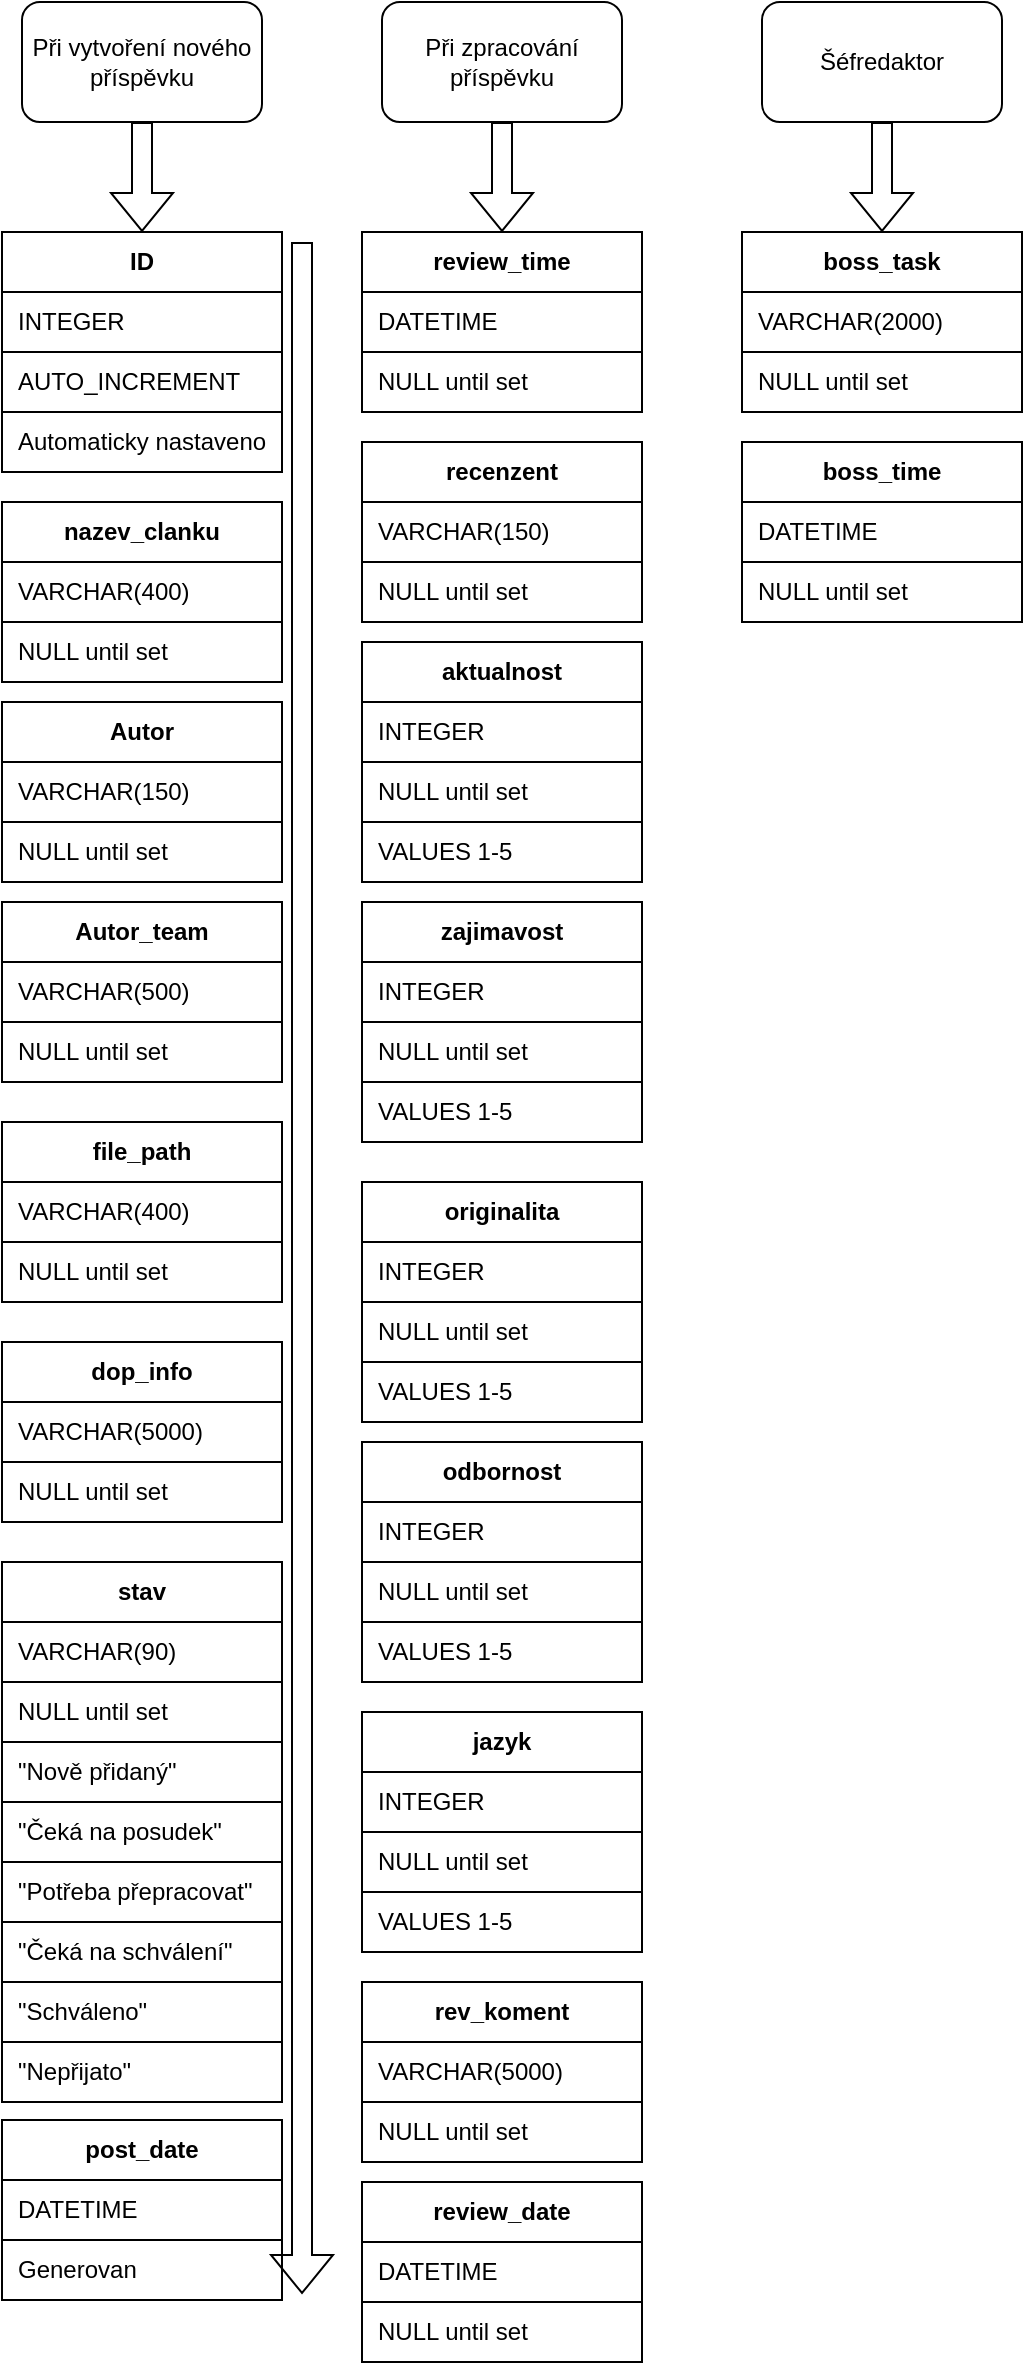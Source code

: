 <mxfile version="20.4.2" type="device"><diagram id="iZDT6Wj2SVpyjZc5J_UB" name="Page-1"><mxGraphModel dx="868" dy="482" grid="1" gridSize="10" guides="1" tooltips="1" connect="1" arrows="1" fold="1" page="1" pageScale="1" pageWidth="827" pageHeight="1169" math="0" shadow="0"><root><mxCell id="0"/><mxCell id="1" parent="0"/><mxCell id="2XFAgsGajSoedN1BmMVV-1" value="ID" style="shape=table;html=1;whiteSpace=wrap;startSize=30;container=1;collapsible=0;childLayout=tableLayout;fixedRows=1;rowLines=0;fontStyle=1;align=center;" parent="1" vertex="1"><mxGeometry x="10" y="225" width="140" height="120" as="geometry"/></mxCell><mxCell id="2XFAgsGajSoedN1BmMVV-2" value="" style="shape=partialRectangle;html=1;whiteSpace=wrap;collapsible=0;dropTarget=0;pointerEvents=0;fillColor=none;top=0;left=0;bottom=1;right=0;points=[[0,0.5],[1,0.5]];portConstraint=eastwest;" parent="2XFAgsGajSoedN1BmMVV-1" vertex="1"><mxGeometry y="30" width="140" height="30" as="geometry"/></mxCell><mxCell id="2XFAgsGajSoedN1BmMVV-4" value="INTEGER" style="shape=partialRectangle;html=1;whiteSpace=wrap;connectable=0;fillColor=none;top=0;left=0;bottom=0;right=0;align=left;spacingLeft=6;overflow=hidden;" parent="2XFAgsGajSoedN1BmMVV-2" vertex="1"><mxGeometry width="140" height="30" as="geometry"/></mxCell><mxCell id="2XFAgsGajSoedN1BmMVV-19" style="shape=partialRectangle;html=1;whiteSpace=wrap;collapsible=0;dropTarget=0;pointerEvents=0;fillColor=none;top=0;left=0;bottom=1;right=0;points=[[0,0.5],[1,0.5]];portConstraint=eastwest;" parent="2XFAgsGajSoedN1BmMVV-1" vertex="1"><mxGeometry y="60" width="140" height="30" as="geometry"/></mxCell><mxCell id="2XFAgsGajSoedN1BmMVV-21" value="AUTO_INCREMENT" style="shape=partialRectangle;html=1;whiteSpace=wrap;connectable=0;fillColor=none;top=0;left=0;bottom=0;right=0;align=left;spacingLeft=6;overflow=hidden;" parent="2XFAgsGajSoedN1BmMVV-19" vertex="1"><mxGeometry width="140" height="30" as="geometry"/></mxCell><mxCell id="2XFAgsGajSoedN1BmMVV-22" style="shape=partialRectangle;html=1;whiteSpace=wrap;collapsible=0;dropTarget=0;pointerEvents=0;fillColor=none;top=0;left=0;bottom=1;right=0;points=[[0,0.5],[1,0.5]];portConstraint=eastwest;" parent="2XFAgsGajSoedN1BmMVV-1" vertex="1"><mxGeometry y="90" width="140" height="30" as="geometry"/></mxCell><mxCell id="2XFAgsGajSoedN1BmMVV-23" value="Automaticky nastaveno" style="shape=partialRectangle;html=1;whiteSpace=wrap;connectable=0;fillColor=none;top=0;left=0;bottom=0;right=0;align=left;spacingLeft=6;overflow=hidden;" parent="2XFAgsGajSoedN1BmMVV-22" vertex="1"><mxGeometry width="140" height="30" as="geometry"/></mxCell><mxCell id="2XFAgsGajSoedN1BmMVV-11" value="nazev_clanku" style="shape=table;html=1;whiteSpace=wrap;startSize=30;container=1;collapsible=0;childLayout=tableLayout;fixedRows=1;rowLines=0;fontStyle=1;align=center;" parent="1" vertex="1"><mxGeometry x="10" y="360" width="140" height="90" as="geometry"/></mxCell><mxCell id="2XFAgsGajSoedN1BmMVV-12" value="" style="shape=partialRectangle;html=1;whiteSpace=wrap;collapsible=0;dropTarget=0;pointerEvents=0;fillColor=none;top=0;left=0;bottom=1;right=0;points=[[0,0.5],[1,0.5]];portConstraint=eastwest;" parent="2XFAgsGajSoedN1BmMVV-11" vertex="1"><mxGeometry y="30" width="140" height="30" as="geometry"/></mxCell><mxCell id="2XFAgsGajSoedN1BmMVV-14" value="VARCHAR(400)" style="shape=partialRectangle;html=1;whiteSpace=wrap;connectable=0;fillColor=none;top=0;left=0;bottom=0;right=0;align=left;spacingLeft=6;overflow=hidden;" parent="2XFAgsGajSoedN1BmMVV-12" vertex="1"><mxGeometry width="140" height="30" as="geometry"/></mxCell><mxCell id="2XFAgsGajSoedN1BmMVV-24" style="shape=partialRectangle;html=1;whiteSpace=wrap;collapsible=0;dropTarget=0;pointerEvents=0;fillColor=none;top=0;left=0;bottom=1;right=0;points=[[0,0.5],[1,0.5]];portConstraint=eastwest;" parent="2XFAgsGajSoedN1BmMVV-11" vertex="1"><mxGeometry y="60" width="140" height="30" as="geometry"/></mxCell><mxCell id="2XFAgsGajSoedN1BmMVV-25" value="NULL until set" style="shape=partialRectangle;html=1;whiteSpace=wrap;connectable=0;fillColor=none;top=0;left=0;bottom=0;right=0;align=left;spacingLeft=6;overflow=hidden;" parent="2XFAgsGajSoedN1BmMVV-24" vertex="1"><mxGeometry width="140" height="30" as="geometry"/></mxCell><mxCell id="2XFAgsGajSoedN1BmMVV-26" value="Autor" style="shape=table;html=1;whiteSpace=wrap;startSize=30;container=1;collapsible=0;childLayout=tableLayout;fixedRows=1;rowLines=0;fontStyle=1;align=center;" parent="1" vertex="1"><mxGeometry x="10" y="460" width="140" height="90" as="geometry"/></mxCell><mxCell id="2XFAgsGajSoedN1BmMVV-27" value="" style="shape=partialRectangle;html=1;whiteSpace=wrap;collapsible=0;dropTarget=0;pointerEvents=0;fillColor=none;top=0;left=0;bottom=1;right=0;points=[[0,0.5],[1,0.5]];portConstraint=eastwest;" parent="2XFAgsGajSoedN1BmMVV-26" vertex="1"><mxGeometry y="30" width="140" height="30" as="geometry"/></mxCell><mxCell id="2XFAgsGajSoedN1BmMVV-28" value="VARCHAR(150)" style="shape=partialRectangle;html=1;whiteSpace=wrap;connectable=0;fillColor=none;top=0;left=0;bottom=0;right=0;align=left;spacingLeft=6;overflow=hidden;" parent="2XFAgsGajSoedN1BmMVV-27" vertex="1"><mxGeometry width="140" height="30" as="geometry"/></mxCell><mxCell id="2XFAgsGajSoedN1BmMVV-29" style="shape=partialRectangle;html=1;whiteSpace=wrap;collapsible=0;dropTarget=0;pointerEvents=0;fillColor=none;top=0;left=0;bottom=1;right=0;points=[[0,0.5],[1,0.5]];portConstraint=eastwest;" parent="2XFAgsGajSoedN1BmMVV-26" vertex="1"><mxGeometry y="60" width="140" height="30" as="geometry"/></mxCell><mxCell id="2XFAgsGajSoedN1BmMVV-30" value="NULL until set" style="shape=partialRectangle;html=1;whiteSpace=wrap;connectable=0;fillColor=none;top=0;left=0;bottom=0;right=0;align=left;spacingLeft=6;overflow=hidden;" parent="2XFAgsGajSoedN1BmMVV-29" vertex="1"><mxGeometry width="140" height="30" as="geometry"/></mxCell><mxCell id="2XFAgsGajSoedN1BmMVV-31" value="Autor_team" style="shape=table;html=1;whiteSpace=wrap;startSize=30;container=1;collapsible=0;childLayout=tableLayout;fixedRows=1;rowLines=0;fontStyle=1;align=center;" parent="1" vertex="1"><mxGeometry x="10" y="560" width="140" height="90" as="geometry"/></mxCell><mxCell id="2XFAgsGajSoedN1BmMVV-32" value="" style="shape=partialRectangle;html=1;whiteSpace=wrap;collapsible=0;dropTarget=0;pointerEvents=0;fillColor=none;top=0;left=0;bottom=1;right=0;points=[[0,0.5],[1,0.5]];portConstraint=eastwest;" parent="2XFAgsGajSoedN1BmMVV-31" vertex="1"><mxGeometry y="30" width="140" height="30" as="geometry"/></mxCell><mxCell id="2XFAgsGajSoedN1BmMVV-33" value="VARCHAR(500)" style="shape=partialRectangle;html=1;whiteSpace=wrap;connectable=0;fillColor=none;top=0;left=0;bottom=0;right=0;align=left;spacingLeft=6;overflow=hidden;" parent="2XFAgsGajSoedN1BmMVV-32" vertex="1"><mxGeometry width="140" height="30" as="geometry"/></mxCell><mxCell id="2XFAgsGajSoedN1BmMVV-34" style="shape=partialRectangle;html=1;whiteSpace=wrap;collapsible=0;dropTarget=0;pointerEvents=0;fillColor=none;top=0;left=0;bottom=1;right=0;points=[[0,0.5],[1,0.5]];portConstraint=eastwest;" parent="2XFAgsGajSoedN1BmMVV-31" vertex="1"><mxGeometry y="60" width="140" height="30" as="geometry"/></mxCell><mxCell id="2XFAgsGajSoedN1BmMVV-35" value="NULL until set" style="shape=partialRectangle;html=1;whiteSpace=wrap;connectable=0;fillColor=none;top=0;left=0;bottom=0;right=0;align=left;spacingLeft=6;overflow=hidden;" parent="2XFAgsGajSoedN1BmMVV-34" vertex="1"><mxGeometry width="140" height="30" as="geometry"/></mxCell><mxCell id="2XFAgsGajSoedN1BmMVV-36" value="file_path" style="shape=table;html=1;whiteSpace=wrap;startSize=30;container=1;collapsible=0;childLayout=tableLayout;fixedRows=1;rowLines=0;fontStyle=1;align=center;" parent="1" vertex="1"><mxGeometry x="10" y="670" width="140" height="90" as="geometry"/></mxCell><mxCell id="2XFAgsGajSoedN1BmMVV-37" value="" style="shape=partialRectangle;html=1;whiteSpace=wrap;collapsible=0;dropTarget=0;pointerEvents=0;fillColor=none;top=0;left=0;bottom=1;right=0;points=[[0,0.5],[1,0.5]];portConstraint=eastwest;" parent="2XFAgsGajSoedN1BmMVV-36" vertex="1"><mxGeometry y="30" width="140" height="30" as="geometry"/></mxCell><mxCell id="2XFAgsGajSoedN1BmMVV-38" value="VARCHAR(400)" style="shape=partialRectangle;html=1;whiteSpace=wrap;connectable=0;fillColor=none;top=0;left=0;bottom=0;right=0;align=left;spacingLeft=6;overflow=hidden;" parent="2XFAgsGajSoedN1BmMVV-37" vertex="1"><mxGeometry width="140" height="30" as="geometry"><mxRectangle width="140" height="30" as="alternateBounds"/></mxGeometry></mxCell><mxCell id="2XFAgsGajSoedN1BmMVV-39" style="shape=partialRectangle;html=1;whiteSpace=wrap;collapsible=0;dropTarget=0;pointerEvents=0;fillColor=none;top=0;left=0;bottom=1;right=0;points=[[0,0.5],[1,0.5]];portConstraint=eastwest;" parent="2XFAgsGajSoedN1BmMVV-36" vertex="1"><mxGeometry y="60" width="140" height="30" as="geometry"/></mxCell><mxCell id="2XFAgsGajSoedN1BmMVV-40" value="NULL until set" style="shape=partialRectangle;html=1;whiteSpace=wrap;connectable=0;fillColor=none;top=0;left=0;bottom=0;right=0;align=left;spacingLeft=6;overflow=hidden;" parent="2XFAgsGajSoedN1BmMVV-39" vertex="1"><mxGeometry width="140" height="30" as="geometry"><mxRectangle width="140" height="30" as="alternateBounds"/></mxGeometry></mxCell><mxCell id="PvsjHEGFquoXOQRiy52U-1" value="dop_info" style="shape=table;html=1;whiteSpace=wrap;startSize=30;container=1;collapsible=0;childLayout=tableLayout;fixedRows=1;rowLines=0;fontStyle=1;align=center;" vertex="1" parent="1"><mxGeometry x="10" y="780" width="140" height="90" as="geometry"/></mxCell><mxCell id="PvsjHEGFquoXOQRiy52U-2" value="" style="shape=partialRectangle;html=1;whiteSpace=wrap;collapsible=0;dropTarget=0;pointerEvents=0;fillColor=none;top=0;left=0;bottom=1;right=0;points=[[0,0.5],[1,0.5]];portConstraint=eastwest;" vertex="1" parent="PvsjHEGFquoXOQRiy52U-1"><mxGeometry y="30" width="140" height="30" as="geometry"/></mxCell><mxCell id="PvsjHEGFquoXOQRiy52U-3" value="VARCHAR(5000)" style="shape=partialRectangle;html=1;whiteSpace=wrap;connectable=0;fillColor=none;top=0;left=0;bottom=0;right=0;align=left;spacingLeft=6;overflow=hidden;" vertex="1" parent="PvsjHEGFquoXOQRiy52U-2"><mxGeometry width="140" height="30" as="geometry"><mxRectangle width="140" height="30" as="alternateBounds"/></mxGeometry></mxCell><mxCell id="PvsjHEGFquoXOQRiy52U-4" style="shape=partialRectangle;html=1;whiteSpace=wrap;collapsible=0;dropTarget=0;pointerEvents=0;fillColor=none;top=0;left=0;bottom=1;right=0;points=[[0,0.5],[1,0.5]];portConstraint=eastwest;" vertex="1" parent="PvsjHEGFquoXOQRiy52U-1"><mxGeometry y="60" width="140" height="30" as="geometry"/></mxCell><mxCell id="PvsjHEGFquoXOQRiy52U-5" value="NULL until set" style="shape=partialRectangle;html=1;whiteSpace=wrap;connectable=0;fillColor=none;top=0;left=0;bottom=0;right=0;align=left;spacingLeft=6;overflow=hidden;" vertex="1" parent="PvsjHEGFquoXOQRiy52U-4"><mxGeometry width="140" height="30" as="geometry"><mxRectangle width="140" height="30" as="alternateBounds"/></mxGeometry></mxCell><mxCell id="PvsjHEGFquoXOQRiy52U-6" value="stav" style="shape=table;html=1;whiteSpace=wrap;startSize=30;container=1;collapsible=0;childLayout=tableLayout;fixedRows=1;rowLines=0;fontStyle=1;align=center;" vertex="1" parent="1"><mxGeometry x="10" y="890" width="140" height="270" as="geometry"/></mxCell><mxCell id="PvsjHEGFquoXOQRiy52U-7" value="" style="shape=partialRectangle;html=1;whiteSpace=wrap;collapsible=0;dropTarget=0;pointerEvents=0;fillColor=none;top=0;left=0;bottom=1;right=0;points=[[0,0.5],[1,0.5]];portConstraint=eastwest;" vertex="1" parent="PvsjHEGFquoXOQRiy52U-6"><mxGeometry y="30" width="140" height="30" as="geometry"/></mxCell><mxCell id="PvsjHEGFquoXOQRiy52U-8" value="VARCHAR(90)" style="shape=partialRectangle;html=1;whiteSpace=wrap;connectable=0;fillColor=none;top=0;left=0;bottom=0;right=0;align=left;spacingLeft=6;overflow=hidden;" vertex="1" parent="PvsjHEGFquoXOQRiy52U-7"><mxGeometry width="140" height="30" as="geometry"><mxRectangle width="140" height="30" as="alternateBounds"/></mxGeometry></mxCell><mxCell id="PvsjHEGFquoXOQRiy52U-9" style="shape=partialRectangle;html=1;whiteSpace=wrap;collapsible=0;dropTarget=0;pointerEvents=0;fillColor=none;top=0;left=0;bottom=1;right=0;points=[[0,0.5],[1,0.5]];portConstraint=eastwest;" vertex="1" parent="PvsjHEGFquoXOQRiy52U-6"><mxGeometry y="60" width="140" height="30" as="geometry"/></mxCell><mxCell id="PvsjHEGFquoXOQRiy52U-10" value="NULL until set" style="shape=partialRectangle;html=1;whiteSpace=wrap;connectable=0;fillColor=none;top=0;left=0;bottom=0;right=0;align=left;spacingLeft=6;overflow=hidden;" vertex="1" parent="PvsjHEGFquoXOQRiy52U-9"><mxGeometry width="140" height="30" as="geometry"><mxRectangle width="140" height="30" as="alternateBounds"/></mxGeometry></mxCell><mxCell id="PvsjHEGFquoXOQRiy52U-11" style="shape=partialRectangle;html=1;whiteSpace=wrap;collapsible=0;dropTarget=0;pointerEvents=0;fillColor=none;top=0;left=0;bottom=1;right=0;points=[[0,0.5],[1,0.5]];portConstraint=eastwest;" vertex="1" parent="PvsjHEGFquoXOQRiy52U-6"><mxGeometry y="90" width="140" height="30" as="geometry"/></mxCell><mxCell id="PvsjHEGFquoXOQRiy52U-12" value="&quot;Nově přidaný&quot;" style="shape=partialRectangle;html=1;whiteSpace=wrap;connectable=0;fillColor=none;top=0;left=0;bottom=0;right=0;align=left;spacingLeft=6;overflow=hidden;" vertex="1" parent="PvsjHEGFquoXOQRiy52U-11"><mxGeometry width="140" height="30" as="geometry"><mxRectangle width="140" height="30" as="alternateBounds"/></mxGeometry></mxCell><mxCell id="PvsjHEGFquoXOQRiy52U-13" style="shape=partialRectangle;html=1;whiteSpace=wrap;collapsible=0;dropTarget=0;pointerEvents=0;fillColor=none;top=0;left=0;bottom=1;right=0;points=[[0,0.5],[1,0.5]];portConstraint=eastwest;" vertex="1" parent="PvsjHEGFquoXOQRiy52U-6"><mxGeometry y="120" width="140" height="30" as="geometry"/></mxCell><mxCell id="PvsjHEGFquoXOQRiy52U-14" value="&quot;Čeká na posudek&quot;" style="shape=partialRectangle;html=1;whiteSpace=wrap;connectable=0;fillColor=none;top=0;left=0;bottom=0;right=0;align=left;spacingLeft=6;overflow=hidden;" vertex="1" parent="PvsjHEGFquoXOQRiy52U-13"><mxGeometry width="140" height="30" as="geometry"><mxRectangle width="140" height="30" as="alternateBounds"/></mxGeometry></mxCell><mxCell id="PvsjHEGFquoXOQRiy52U-15" style="shape=partialRectangle;html=1;whiteSpace=wrap;collapsible=0;dropTarget=0;pointerEvents=0;fillColor=none;top=0;left=0;bottom=1;right=0;points=[[0,0.5],[1,0.5]];portConstraint=eastwest;" vertex="1" parent="PvsjHEGFquoXOQRiy52U-6"><mxGeometry y="150" width="140" height="30" as="geometry"/></mxCell><mxCell id="PvsjHEGFquoXOQRiy52U-16" value="&quot;Potřeba přepracovat&quot;" style="shape=partialRectangle;html=1;whiteSpace=wrap;connectable=0;fillColor=none;top=0;left=0;bottom=0;right=0;align=left;spacingLeft=6;overflow=hidden;" vertex="1" parent="PvsjHEGFquoXOQRiy52U-15"><mxGeometry width="140" height="30" as="geometry"><mxRectangle width="140" height="30" as="alternateBounds"/></mxGeometry></mxCell><mxCell id="PvsjHEGFquoXOQRiy52U-17" style="shape=partialRectangle;html=1;whiteSpace=wrap;collapsible=0;dropTarget=0;pointerEvents=0;fillColor=none;top=0;left=0;bottom=1;right=0;points=[[0,0.5],[1,0.5]];portConstraint=eastwest;" vertex="1" parent="PvsjHEGFquoXOQRiy52U-6"><mxGeometry y="180" width="140" height="30" as="geometry"/></mxCell><mxCell id="PvsjHEGFquoXOQRiy52U-18" value="&quot;Čeká na schválení&quot;" style="shape=partialRectangle;html=1;whiteSpace=wrap;connectable=0;fillColor=none;top=0;left=0;bottom=0;right=0;align=left;spacingLeft=6;overflow=hidden;" vertex="1" parent="PvsjHEGFquoXOQRiy52U-17"><mxGeometry width="140" height="30" as="geometry"><mxRectangle width="140" height="30" as="alternateBounds"/></mxGeometry></mxCell><mxCell id="PvsjHEGFquoXOQRiy52U-19" style="shape=partialRectangle;html=1;whiteSpace=wrap;collapsible=0;dropTarget=0;pointerEvents=0;fillColor=none;top=0;left=0;bottom=1;right=0;points=[[0,0.5],[1,0.5]];portConstraint=eastwest;" vertex="1" parent="PvsjHEGFquoXOQRiy52U-6"><mxGeometry y="210" width="140" height="30" as="geometry"/></mxCell><mxCell id="PvsjHEGFquoXOQRiy52U-20" value="&quot;Schváleno&quot;" style="shape=partialRectangle;html=1;whiteSpace=wrap;connectable=0;fillColor=none;top=0;left=0;bottom=0;right=0;align=left;spacingLeft=6;overflow=hidden;" vertex="1" parent="PvsjHEGFquoXOQRiy52U-19"><mxGeometry width="140" height="30" as="geometry"><mxRectangle width="140" height="30" as="alternateBounds"/></mxGeometry></mxCell><mxCell id="PvsjHEGFquoXOQRiy52U-21" style="shape=partialRectangle;html=1;whiteSpace=wrap;collapsible=0;dropTarget=0;pointerEvents=0;fillColor=none;top=0;left=0;bottom=1;right=0;points=[[0,0.5],[1,0.5]];portConstraint=eastwest;" vertex="1" parent="PvsjHEGFquoXOQRiy52U-6"><mxGeometry y="240" width="140" height="30" as="geometry"/></mxCell><mxCell id="PvsjHEGFquoXOQRiy52U-22" value="&quot;Nepřijato&quot;" style="shape=partialRectangle;html=1;whiteSpace=wrap;connectable=0;fillColor=none;top=0;left=0;bottom=0;right=0;align=left;spacingLeft=6;overflow=hidden;" vertex="1" parent="PvsjHEGFquoXOQRiy52U-21"><mxGeometry width="140" height="30" as="geometry"><mxRectangle width="140" height="30" as="alternateBounds"/></mxGeometry></mxCell><mxCell id="PvsjHEGFquoXOQRiy52U-23" value="post_date" style="shape=table;html=1;whiteSpace=wrap;startSize=30;container=1;collapsible=0;childLayout=tableLayout;fixedRows=1;rowLines=0;fontStyle=1;align=center;" vertex="1" parent="1"><mxGeometry x="10" y="1169" width="140" height="90" as="geometry"/></mxCell><mxCell id="PvsjHEGFquoXOQRiy52U-24" value="" style="shape=partialRectangle;html=1;whiteSpace=wrap;collapsible=0;dropTarget=0;pointerEvents=0;fillColor=none;top=0;left=0;bottom=1;right=0;points=[[0,0.5],[1,0.5]];portConstraint=eastwest;" vertex="1" parent="PvsjHEGFquoXOQRiy52U-23"><mxGeometry y="30" width="140" height="30" as="geometry"/></mxCell><mxCell id="PvsjHEGFquoXOQRiy52U-25" value="DATETIME" style="shape=partialRectangle;html=1;whiteSpace=wrap;connectable=0;fillColor=none;top=0;left=0;bottom=0;right=0;align=left;spacingLeft=6;overflow=hidden;" vertex="1" parent="PvsjHEGFquoXOQRiy52U-24"><mxGeometry width="140" height="30" as="geometry"><mxRectangle width="140" height="30" as="alternateBounds"/></mxGeometry></mxCell><mxCell id="PvsjHEGFquoXOQRiy52U-26" style="shape=partialRectangle;html=1;whiteSpace=wrap;collapsible=0;dropTarget=0;pointerEvents=0;fillColor=none;top=0;left=0;bottom=1;right=0;points=[[0,0.5],[1,0.5]];portConstraint=eastwest;" vertex="1" parent="PvsjHEGFquoXOQRiy52U-23"><mxGeometry y="60" width="140" height="30" as="geometry"/></mxCell><mxCell id="PvsjHEGFquoXOQRiy52U-27" value="Generovan&lt;span style=&quot;color: rgba(0, 0, 0, 0); font-family: monospace; font-size: 0px;&quot;&gt;ot%3E%3CmxCell%20id%3D%220%22%2F%3E%3CmxCell%20id%3D%221%22%20parent%3D%220%22%2F%3E%3CmxCell%20id%3D%222%22%20value%3D%22dop_info%22%20style%3D%22shape%3Dtable%3Bhtml%3D1%3BwhiteSpace%3Dwrap%3BstartSize%3D30%3Bcontainer%3D1%3Bcollapsible%3D0%3BchildLayout%3DtableLayout%3BfixedRows%3D1%3BrowLines%3D0%3BfontStyle%3D1%3Balign%3Dcenter%3B%22%20vertex%3D%221%22%20parent%3D%221%22%3E%3CmxGeometry%20x%3D%2210%22%20y%3D%22780%22%20width%3D%22140%22%20height%3D%2290%22%20as%3D%22geometry%22%2F%3E%3C%2FmxCell%3E%3CmxCell%20id%3D%223%22%20value%3D%22%22%20style%3D%22shape%3DpartialRectangle%3Bhtml%3D1%3BwhiteSpace%3Dwrap%3Bcollapsible%3D0%3BdropTarget%3D0%3BpointerEvents%3D0%3BfillColor%3Dnone%3Btop%3D0%3Bleft%3D0%3Bbottom%3D1%3Bright%3D0%3Bpoints%3D%5B%5B0%2C0.5%5D%2C%5B1%2C0.5%5D%5D%3BportConstraint%3Deastwest%3B%22%20vertex%3D%221%22%20parent%3D%222%22%3E%3CmxGeometry%20y%3D%2230%22%20width%3D%22140%22%20height%3D%2230%22%20as%3D%22geometry%22%2F%3E%3C%2FmxCell%3E%3CmxCell%20id%3D%224%22%20value%3D%22VARCHAR(5000)%22%20style%3D%22shape%3DpartialRectangle%3Bhtml%3D1%3BwhiteSpace%3Dwrap%3Bconnectable%3D0%3BfillColor%3Dnone%3Btop%3D0%3Bleft%3D0%3Bbottom%3D0%3Bright%3D0%3Balign%3Dleft%3BspacingLeft%3D6%3Boverflow%3Dhidden%3B%22%20vertex%3D%221%22%20parent%3D%223%22%3E%3CmxGeometry%20width%3D%22140%22%20height%3D%2230%22%20as%3D%22geometry%22%3E%3CmxRectangle%20width%3D%22140%22%20height%3D%2230%22%20as%3D%22alternateBounds%22%2F%3E%3C%2FmxGeometry%3E%3C%2FmxCell%3E%3CmxCell%20id%3D%225%22%20style%3D%22shape%3DpartialRectangle%3Bhtml%3D1%3BwhiteSpace%3Dwrap%3Bcollapsible%3D0%3BdropTarget%3D0%3BpointerEvents%3D0%3BfillColor%3Dnone%3Btop%3D0%3Bleft%3D0%3Bbottom%3D1%3Bright%3D0%3Bpoints%3D%5B%5B0%2C0.5%5D%2C%5B1%2C0.5%5D%5D%3BportConstraint%3Deastwest%3B%22%20vertex%3D%221%22%20parent%3D%222%22%3E%3CmxGeometry%20y%3D%2260%22%20width%3D%22140%22%20height%3D%2230%22%20as%3D%22geometry%22%2F%3E%3C%2FmxCell%3E%3CmxCell%20id%3D%226%22%20value%3D%22NULL%20until%20set%22%20style%3D%22shape%3DpartialRectangle%3Bhtml%3D1%3BwhiteSpace%3Dwrap%3Bconnectable%3D0%3BfillColor%3Dnone%3Btop%3D0%3Bleft%3D0%3Bbottom%3D0%3Bright%3D0%3Balign%3Dleft%3BspacingLeft%3D6%3Boverflow%3Dhidden%3B%22%20vertex%3D%221%22%20parent%3D%225%22%3E%3CmxGeometry%20width%3D%22140%22%20height%3D%2230%22%20as%3D%22geometry%22%3E%3CmxRectangle%20width%3D%22140%22%20height%3D%2230%22%20as%3D%22alternateBounds%22%2F%3E%3C%2FmxGeometry%3E%3C%2FmxCell%3E%3C%2Froot%3E%3C%2FmxGraphModel%3&lt;/span&gt;" style="shape=partialRectangle;html=1;whiteSpace=wrap;connectable=0;fillColor=none;top=0;left=0;bottom=0;right=0;align=left;spacingLeft=6;overflow=hidden;" vertex="1" parent="PvsjHEGFquoXOQRiy52U-26"><mxGeometry width="140" height="30" as="geometry"><mxRectangle width="140" height="30" as="alternateBounds"/></mxGeometry></mxCell><mxCell id="PvsjHEGFquoXOQRiy52U-33" value="recenzent" style="shape=table;html=1;whiteSpace=wrap;startSize=30;container=1;collapsible=0;childLayout=tableLayout;fixedRows=1;rowLines=0;fontStyle=1;align=center;" vertex="1" parent="1"><mxGeometry x="190" y="330" width="140" height="90" as="geometry"/></mxCell><mxCell id="PvsjHEGFquoXOQRiy52U-34" value="" style="shape=partialRectangle;html=1;whiteSpace=wrap;collapsible=0;dropTarget=0;pointerEvents=0;fillColor=none;top=0;left=0;bottom=1;right=0;points=[[0,0.5],[1,0.5]];portConstraint=eastwest;" vertex="1" parent="PvsjHEGFquoXOQRiy52U-33"><mxGeometry y="30" width="140" height="30" as="geometry"/></mxCell><mxCell id="PvsjHEGFquoXOQRiy52U-35" value="VARCHAR(150)" style="shape=partialRectangle;html=1;whiteSpace=wrap;connectable=0;fillColor=none;top=0;left=0;bottom=0;right=0;align=left;spacingLeft=6;overflow=hidden;" vertex="1" parent="PvsjHEGFquoXOQRiy52U-34"><mxGeometry width="140" height="30" as="geometry"><mxRectangle width="140" height="30" as="alternateBounds"/></mxGeometry></mxCell><mxCell id="PvsjHEGFquoXOQRiy52U-36" style="shape=partialRectangle;html=1;whiteSpace=wrap;collapsible=0;dropTarget=0;pointerEvents=0;fillColor=none;top=0;left=0;bottom=1;right=0;points=[[0,0.5],[1,0.5]];portConstraint=eastwest;" vertex="1" parent="PvsjHEGFquoXOQRiy52U-33"><mxGeometry y="60" width="140" height="30" as="geometry"/></mxCell><mxCell id="PvsjHEGFquoXOQRiy52U-37" value="NULL until set" style="shape=partialRectangle;html=1;whiteSpace=wrap;connectable=0;fillColor=none;top=0;left=0;bottom=0;right=0;align=left;spacingLeft=6;overflow=hidden;" vertex="1" parent="PvsjHEGFquoXOQRiy52U-36"><mxGeometry width="140" height="30" as="geometry"><mxRectangle width="140" height="30" as="alternateBounds"/></mxGeometry></mxCell><mxCell id="PvsjHEGFquoXOQRiy52U-43" value="aktualnost" style="shape=table;html=1;whiteSpace=wrap;startSize=30;container=1;collapsible=0;childLayout=tableLayout;fixedRows=1;rowLines=0;fontStyle=1;align=center;" vertex="1" parent="1"><mxGeometry x="190" y="430" width="140" height="120" as="geometry"/></mxCell><mxCell id="PvsjHEGFquoXOQRiy52U-44" value="" style="shape=partialRectangle;html=1;whiteSpace=wrap;collapsible=0;dropTarget=0;pointerEvents=0;fillColor=none;top=0;left=0;bottom=1;right=0;points=[[0,0.5],[1,0.5]];portConstraint=eastwest;" vertex="1" parent="PvsjHEGFquoXOQRiy52U-43"><mxGeometry y="30" width="140" height="30" as="geometry"/></mxCell><mxCell id="PvsjHEGFquoXOQRiy52U-45" value="INTEGER" style="shape=partialRectangle;html=1;whiteSpace=wrap;connectable=0;fillColor=none;top=0;left=0;bottom=0;right=0;align=left;spacingLeft=6;overflow=hidden;" vertex="1" parent="PvsjHEGFquoXOQRiy52U-44"><mxGeometry width="140" height="30" as="geometry"><mxRectangle width="140" height="30" as="alternateBounds"/></mxGeometry></mxCell><mxCell id="PvsjHEGFquoXOQRiy52U-46" style="shape=partialRectangle;html=1;whiteSpace=wrap;collapsible=0;dropTarget=0;pointerEvents=0;fillColor=none;top=0;left=0;bottom=1;right=0;points=[[0,0.5],[1,0.5]];portConstraint=eastwest;" vertex="1" parent="PvsjHEGFquoXOQRiy52U-43"><mxGeometry y="60" width="140" height="30" as="geometry"/></mxCell><mxCell id="PvsjHEGFquoXOQRiy52U-47" value="NULL until set" style="shape=partialRectangle;html=1;whiteSpace=wrap;connectable=0;fillColor=none;top=0;left=0;bottom=0;right=0;align=left;spacingLeft=6;overflow=hidden;" vertex="1" parent="PvsjHEGFquoXOQRiy52U-46"><mxGeometry width="140" height="30" as="geometry"><mxRectangle width="140" height="30" as="alternateBounds"/></mxGeometry></mxCell><mxCell id="PvsjHEGFquoXOQRiy52U-48" style="shape=partialRectangle;html=1;whiteSpace=wrap;collapsible=0;dropTarget=0;pointerEvents=0;fillColor=none;top=0;left=0;bottom=1;right=0;points=[[0,0.5],[1,0.5]];portConstraint=eastwest;" vertex="1" parent="PvsjHEGFquoXOQRiy52U-43"><mxGeometry y="90" width="140" height="30" as="geometry"/></mxCell><mxCell id="PvsjHEGFquoXOQRiy52U-49" value="VALUES 1-5" style="shape=partialRectangle;html=1;whiteSpace=wrap;connectable=0;fillColor=none;top=0;left=0;bottom=0;right=0;align=left;spacingLeft=6;overflow=hidden;" vertex="1" parent="PvsjHEGFquoXOQRiy52U-48"><mxGeometry width="140" height="30" as="geometry"><mxRectangle width="140" height="30" as="alternateBounds"/></mxGeometry></mxCell><mxCell id="PvsjHEGFquoXOQRiy52U-50" value="zajimavost" style="shape=table;html=1;whiteSpace=wrap;startSize=30;container=1;collapsible=0;childLayout=tableLayout;fixedRows=1;rowLines=0;fontStyle=1;align=center;" vertex="1" parent="1"><mxGeometry x="190" y="560" width="140" height="120" as="geometry"/></mxCell><mxCell id="PvsjHEGFquoXOQRiy52U-51" value="" style="shape=partialRectangle;html=1;whiteSpace=wrap;collapsible=0;dropTarget=0;pointerEvents=0;fillColor=none;top=0;left=0;bottom=1;right=0;points=[[0,0.5],[1,0.5]];portConstraint=eastwest;" vertex="1" parent="PvsjHEGFquoXOQRiy52U-50"><mxGeometry y="30" width="140" height="30" as="geometry"/></mxCell><mxCell id="PvsjHEGFquoXOQRiy52U-52" value="INTEGER" style="shape=partialRectangle;html=1;whiteSpace=wrap;connectable=0;fillColor=none;top=0;left=0;bottom=0;right=0;align=left;spacingLeft=6;overflow=hidden;" vertex="1" parent="PvsjHEGFquoXOQRiy52U-51"><mxGeometry width="140" height="30" as="geometry"><mxRectangle width="140" height="30" as="alternateBounds"/></mxGeometry></mxCell><mxCell id="PvsjHEGFquoXOQRiy52U-53" style="shape=partialRectangle;html=1;whiteSpace=wrap;collapsible=0;dropTarget=0;pointerEvents=0;fillColor=none;top=0;left=0;bottom=1;right=0;points=[[0,0.5],[1,0.5]];portConstraint=eastwest;" vertex="1" parent="PvsjHEGFquoXOQRiy52U-50"><mxGeometry y="60" width="140" height="30" as="geometry"/></mxCell><mxCell id="PvsjHEGFquoXOQRiy52U-54" value="NULL until set" style="shape=partialRectangle;html=1;whiteSpace=wrap;connectable=0;fillColor=none;top=0;left=0;bottom=0;right=0;align=left;spacingLeft=6;overflow=hidden;" vertex="1" parent="PvsjHEGFquoXOQRiy52U-53"><mxGeometry width="140" height="30" as="geometry"><mxRectangle width="140" height="30" as="alternateBounds"/></mxGeometry></mxCell><mxCell id="PvsjHEGFquoXOQRiy52U-55" style="shape=partialRectangle;html=1;whiteSpace=wrap;collapsible=0;dropTarget=0;pointerEvents=0;fillColor=none;top=0;left=0;bottom=1;right=0;points=[[0,0.5],[1,0.5]];portConstraint=eastwest;" vertex="1" parent="PvsjHEGFquoXOQRiy52U-50"><mxGeometry y="90" width="140" height="30" as="geometry"/></mxCell><mxCell id="PvsjHEGFquoXOQRiy52U-56" value="VALUES 1-5" style="shape=partialRectangle;html=1;whiteSpace=wrap;connectable=0;fillColor=none;top=0;left=0;bottom=0;right=0;align=left;spacingLeft=6;overflow=hidden;" vertex="1" parent="PvsjHEGFquoXOQRiy52U-55"><mxGeometry width="140" height="30" as="geometry"><mxRectangle width="140" height="30" as="alternateBounds"/></mxGeometry></mxCell><mxCell id="PvsjHEGFquoXOQRiy52U-57" value="originalita" style="shape=table;html=1;whiteSpace=wrap;startSize=30;container=1;collapsible=0;childLayout=tableLayout;fixedRows=1;rowLines=0;fontStyle=1;align=center;" vertex="1" parent="1"><mxGeometry x="190" y="700" width="140" height="120" as="geometry"/></mxCell><mxCell id="PvsjHEGFquoXOQRiy52U-58" value="" style="shape=partialRectangle;html=1;whiteSpace=wrap;collapsible=0;dropTarget=0;pointerEvents=0;fillColor=none;top=0;left=0;bottom=1;right=0;points=[[0,0.5],[1,0.5]];portConstraint=eastwest;" vertex="1" parent="PvsjHEGFquoXOQRiy52U-57"><mxGeometry y="30" width="140" height="30" as="geometry"/></mxCell><mxCell id="PvsjHEGFquoXOQRiy52U-59" value="INTEGER" style="shape=partialRectangle;html=1;whiteSpace=wrap;connectable=0;fillColor=none;top=0;left=0;bottom=0;right=0;align=left;spacingLeft=6;overflow=hidden;" vertex="1" parent="PvsjHEGFquoXOQRiy52U-58"><mxGeometry width="140" height="30" as="geometry"><mxRectangle width="140" height="30" as="alternateBounds"/></mxGeometry></mxCell><mxCell id="PvsjHEGFquoXOQRiy52U-60" style="shape=partialRectangle;html=1;whiteSpace=wrap;collapsible=0;dropTarget=0;pointerEvents=0;fillColor=none;top=0;left=0;bottom=1;right=0;points=[[0,0.5],[1,0.5]];portConstraint=eastwest;" vertex="1" parent="PvsjHEGFquoXOQRiy52U-57"><mxGeometry y="60" width="140" height="30" as="geometry"/></mxCell><mxCell id="PvsjHEGFquoXOQRiy52U-61" value="NULL until set" style="shape=partialRectangle;html=1;whiteSpace=wrap;connectable=0;fillColor=none;top=0;left=0;bottom=0;right=0;align=left;spacingLeft=6;overflow=hidden;" vertex="1" parent="PvsjHEGFquoXOQRiy52U-60"><mxGeometry width="140" height="30" as="geometry"><mxRectangle width="140" height="30" as="alternateBounds"/></mxGeometry></mxCell><mxCell id="PvsjHEGFquoXOQRiy52U-62" style="shape=partialRectangle;html=1;whiteSpace=wrap;collapsible=0;dropTarget=0;pointerEvents=0;fillColor=none;top=0;left=0;bottom=1;right=0;points=[[0,0.5],[1,0.5]];portConstraint=eastwest;" vertex="1" parent="PvsjHEGFquoXOQRiy52U-57"><mxGeometry y="90" width="140" height="30" as="geometry"/></mxCell><mxCell id="PvsjHEGFquoXOQRiy52U-63" value="VALUES 1-5" style="shape=partialRectangle;html=1;whiteSpace=wrap;connectable=0;fillColor=none;top=0;left=0;bottom=0;right=0;align=left;spacingLeft=6;overflow=hidden;" vertex="1" parent="PvsjHEGFquoXOQRiy52U-62"><mxGeometry width="140" height="30" as="geometry"><mxRectangle width="140" height="30" as="alternateBounds"/></mxGeometry></mxCell><mxCell id="PvsjHEGFquoXOQRiy52U-64" value="odbornost&lt;span style=&quot;color: rgba(0, 0, 0, 0); font-family: monospace; font-size: 0px; font-weight: 400; text-align: start;&quot;&gt;%3CmxGraphModel%3E%3Croot%3E%3CmxCell%20id%3D%220%22%2F%3E%3CmxCell%20id%3D%221%22%20parent%3D%220%22%2F%3E%3CmxCell%20id%3D%222%22%20value%3D%22aktualnost%22%20style%3D%22shape%3Dtable%3Bhtml%3D1%3BwhiteSpace%3Dwrap%3BstartSize%3D30%3Bcontainer%3D1%3Bcollapsible%3D0%3BchildLayout%3DtableLayout%3BfixedRows%3D1%3BrowLines%3D0%3BfontStyle%3D1%3Balign%3Dcenter%3B%22%20vertex%3D%221%22%20parent%3D%221%22%3E%3CmxGeometry%20x%3D%22190%22%20y%3D%22440%22%20width%3D%22140%22%20height%3D%22120%22%20as%3D%22geometry%22%2F%3E%3C%2FmxCell%3E%3CmxCell%20id%3D%223%22%20value%3D%22%22%20style%3D%22shape%3DpartialRectangle%3Bhtml%3D1%3BwhiteSpace%3Dwrap%3Bcollapsible%3D0%3BdropTarget%3D0%3BpointerEvents%3D0%3BfillColor%3Dnone%3Btop%3D0%3Bleft%3D0%3Bbottom%3D1%3Bright%3D0%3Bpoints%3D%5B%5B0%2C0.5%5D%2C%5B1%2C0.5%5D%5D%3BportConstraint%3Deastwest%3B%22%20vertex%3D%221%22%20parent%3D%222%22%3E%3CmxGeometry%20y%3D%2230%22%20width%3D%22140%22%20height%3D%2230%22%20as%3D%22geometry%22%2F%3E%3C%2FmxCell%3E%3CmxCell%20id%3D%224%22%20value%3D%22INTEGER%22%20style%3D%22shape%3DpartialRectangle%3Bhtml%3D1%3BwhiteSpace%3Dwrap%3Bconnectable%3D0%3BfillColor%3Dnone%3Btop%3D0%3Bleft%3D0%3Bbottom%3D0%3Bright%3D0%3Balign%3Dleft%3BspacingLeft%3D6%3Boverflow%3Dhidden%3B%22%20vertex%3D%221%22%20parent%3D%223%22%3E%3CmxGeometry%20width%3D%22140%22%20height%3D%2230%22%20as%3D%22geometry%22%3E%3CmxRectangle%20width%3D%22140%22%20height%3D%2230%22%20as%3D%22alternateBounds%22%2F%3E%3C%2FmxGeometry%3E%3C%2FmxCell%3E%3CmxCell%20id%3D%225%22%20style%3D%22shape%3DpartialRectangle%3Bhtml%3D1%3BwhiteSpace%3Dwrap%3Bcollapsible%3D0%3BdropTarget%3D0%3BpointerEvents%3D0%3BfillColor%3Dnone%3Btop%3D0%3Bleft%3D0%3Bbottom%3D1%3Bright%3D0%3Bpoints%3D%5B%5B0%2C0.5%5D%2C%5B1%2C0.5%5D%5D%3BportConstraint%3Deastwest%3B%22%20vertex%3D%221%22%20parent%3D%222%22%3E%3CmxGeometry%20y%3D%2260%22%20width%3D%22140%22%20height%3D%2230%22%20as%3D%22geometry%22%2F%3E%3C%2FmxCell%3E%3CmxCell%20id%3D%226%22%20value%3D%22NULL%20until%20set%22%20style%3D%22shape%3DpartialRectangle%3Bhtml%3D1%3BwhiteSpace%3Dwrap%3Bconnectable%3D0%3BfillColor%3Dnone%3Btop%3D0%3Bleft%3D0%3Bbottom%3D0%3Bright%3D0%3Balign%3Dleft%3BspacingLeft%3D6%3Boverflow%3Dhidden%3B%22%20vertex%3D%221%22%20parent%3D%225%22%3E%3CmxGeometry%20width%3D%22140%22%20height%3D%2230%22%20as%3D%22geometry%22%3E%3CmxRectangle%20width%3D%22140%22%20height%3D%2230%22%20as%3D%22alternateBounds%22%2F%3E%3C%2FmxGeometry%3E%3C%2FmxCell%3E%3CmxCell%20id%3D%227%22%20style%3D%22shape%3DpartialRectangle%3Bhtml%3D1%3BwhiteSpace%3Dwrap%3Bcollapsible%3D0%3BdropTarget%3D0%3BpointerEvents%3D0%3BfillColor%3Dnone%3Btop%3D0%3Bleft%3D0%3Bbottom%3D1%3Bright%3D0%3Bpoints%3D%5B%5B0%2C0.5%5D%2C%5B1%2C0.5%5D%5D%3BportConstraint%3Deastwest%3B%22%20vertex%3D%221%22%20parent%3D%222%22%3E%3CmxGeometry%20y%3D%2290%22%20width%3D%22140%22%20height%3D%2230%22%20as%3D%22geometry%22%2F%3E%3C%2FmxCell%3E%3CmxCell%20id%3D%228%22%20value%3D%22VALUES%201-5%22%20style%3D%22shape%3DpartialRectangle%3Bhtml%3D1%3BwhiteSpace%3Dwrap%3Bconnectable%3D0%3BfillColor%3Dnone%3Btop%3D0%3Bleft%3D0%3Bbottom%3D0%3Bright%3D0%3Balign%3Dleft%3BspacingLeft%3D6%3Boverflow%3Dhidden%3B%22%20vertex%3D%221%22%20parent%3D%227%22%3E%3CmxGeometry%20width%3D%22140%22%20height%3D%2230%22%20as%3D%22geometry%22%3E%3CmxRectangle%20width%3D%22140%22%20height%3D%2230%22%20as%3D%22alternateBounds%22%2F%3E%3C%2FmxGeometry%3E%3C%2FmxCell%3E%3C%2Froot%3E%3C%2FmxGraphModel%3E&lt;/span&gt;" style="shape=table;html=1;whiteSpace=wrap;startSize=30;container=1;collapsible=0;childLayout=tableLayout;fixedRows=1;rowLines=0;fontStyle=1;align=center;" vertex="1" parent="1"><mxGeometry x="190" y="830" width="140" height="120" as="geometry"/></mxCell><mxCell id="PvsjHEGFquoXOQRiy52U-65" value="" style="shape=partialRectangle;html=1;whiteSpace=wrap;collapsible=0;dropTarget=0;pointerEvents=0;fillColor=none;top=0;left=0;bottom=1;right=0;points=[[0,0.5],[1,0.5]];portConstraint=eastwest;" vertex="1" parent="PvsjHEGFquoXOQRiy52U-64"><mxGeometry y="30" width="140" height="30" as="geometry"/></mxCell><mxCell id="PvsjHEGFquoXOQRiy52U-66" value="INTEGER" style="shape=partialRectangle;html=1;whiteSpace=wrap;connectable=0;fillColor=none;top=0;left=0;bottom=0;right=0;align=left;spacingLeft=6;overflow=hidden;" vertex="1" parent="PvsjHEGFquoXOQRiy52U-65"><mxGeometry width="140" height="30" as="geometry"><mxRectangle width="140" height="30" as="alternateBounds"/></mxGeometry></mxCell><mxCell id="PvsjHEGFquoXOQRiy52U-67" style="shape=partialRectangle;html=1;whiteSpace=wrap;collapsible=0;dropTarget=0;pointerEvents=0;fillColor=none;top=0;left=0;bottom=1;right=0;points=[[0,0.5],[1,0.5]];portConstraint=eastwest;" vertex="1" parent="PvsjHEGFquoXOQRiy52U-64"><mxGeometry y="60" width="140" height="30" as="geometry"/></mxCell><mxCell id="PvsjHEGFquoXOQRiy52U-68" value="NULL until set" style="shape=partialRectangle;html=1;whiteSpace=wrap;connectable=0;fillColor=none;top=0;left=0;bottom=0;right=0;align=left;spacingLeft=6;overflow=hidden;" vertex="1" parent="PvsjHEGFquoXOQRiy52U-67"><mxGeometry width="140" height="30" as="geometry"><mxRectangle width="140" height="30" as="alternateBounds"/></mxGeometry></mxCell><mxCell id="PvsjHEGFquoXOQRiy52U-69" style="shape=partialRectangle;html=1;whiteSpace=wrap;collapsible=0;dropTarget=0;pointerEvents=0;fillColor=none;top=0;left=0;bottom=1;right=0;points=[[0,0.5],[1,0.5]];portConstraint=eastwest;" vertex="1" parent="PvsjHEGFquoXOQRiy52U-64"><mxGeometry y="90" width="140" height="30" as="geometry"/></mxCell><mxCell id="PvsjHEGFquoXOQRiy52U-70" value="VALUES 1-5" style="shape=partialRectangle;html=1;whiteSpace=wrap;connectable=0;fillColor=none;top=0;left=0;bottom=0;right=0;align=left;spacingLeft=6;overflow=hidden;" vertex="1" parent="PvsjHEGFquoXOQRiy52U-69"><mxGeometry width="140" height="30" as="geometry"><mxRectangle width="140" height="30" as="alternateBounds"/></mxGeometry></mxCell><mxCell id="PvsjHEGFquoXOQRiy52U-71" value="jazyk" style="shape=table;html=1;whiteSpace=wrap;startSize=30;container=1;collapsible=0;childLayout=tableLayout;fixedRows=1;rowLines=0;fontStyle=1;align=center;" vertex="1" parent="1"><mxGeometry x="190" y="965" width="140" height="120" as="geometry"/></mxCell><mxCell id="PvsjHEGFquoXOQRiy52U-72" value="" style="shape=partialRectangle;html=1;whiteSpace=wrap;collapsible=0;dropTarget=0;pointerEvents=0;fillColor=none;top=0;left=0;bottom=1;right=0;points=[[0,0.5],[1,0.5]];portConstraint=eastwest;" vertex="1" parent="PvsjHEGFquoXOQRiy52U-71"><mxGeometry y="30" width="140" height="30" as="geometry"/></mxCell><mxCell id="PvsjHEGFquoXOQRiy52U-73" value="INTEGER" style="shape=partialRectangle;html=1;whiteSpace=wrap;connectable=0;fillColor=none;top=0;left=0;bottom=0;right=0;align=left;spacingLeft=6;overflow=hidden;" vertex="1" parent="PvsjHEGFquoXOQRiy52U-72"><mxGeometry width="140" height="30" as="geometry"><mxRectangle width="140" height="30" as="alternateBounds"/></mxGeometry></mxCell><mxCell id="PvsjHEGFquoXOQRiy52U-74" style="shape=partialRectangle;html=1;whiteSpace=wrap;collapsible=0;dropTarget=0;pointerEvents=0;fillColor=none;top=0;left=0;bottom=1;right=0;points=[[0,0.5],[1,0.5]];portConstraint=eastwest;" vertex="1" parent="PvsjHEGFquoXOQRiy52U-71"><mxGeometry y="60" width="140" height="30" as="geometry"/></mxCell><mxCell id="PvsjHEGFquoXOQRiy52U-75" value="NULL until set" style="shape=partialRectangle;html=1;whiteSpace=wrap;connectable=0;fillColor=none;top=0;left=0;bottom=0;right=0;align=left;spacingLeft=6;overflow=hidden;" vertex="1" parent="PvsjHEGFquoXOQRiy52U-74"><mxGeometry width="140" height="30" as="geometry"><mxRectangle width="140" height="30" as="alternateBounds"/></mxGeometry></mxCell><mxCell id="PvsjHEGFquoXOQRiy52U-76" style="shape=partialRectangle;html=1;whiteSpace=wrap;collapsible=0;dropTarget=0;pointerEvents=0;fillColor=none;top=0;left=0;bottom=1;right=0;points=[[0,0.5],[1,0.5]];portConstraint=eastwest;" vertex="1" parent="PvsjHEGFquoXOQRiy52U-71"><mxGeometry y="90" width="140" height="30" as="geometry"/></mxCell><mxCell id="PvsjHEGFquoXOQRiy52U-77" value="VALUES 1-5" style="shape=partialRectangle;html=1;whiteSpace=wrap;connectable=0;fillColor=none;top=0;left=0;bottom=0;right=0;align=left;spacingLeft=6;overflow=hidden;" vertex="1" parent="PvsjHEGFquoXOQRiy52U-76"><mxGeometry width="140" height="30" as="geometry"><mxRectangle width="140" height="30" as="alternateBounds"/></mxGeometry></mxCell><mxCell id="PvsjHEGFquoXOQRiy52U-78" value="rev_koment" style="shape=table;html=1;whiteSpace=wrap;startSize=30;container=1;collapsible=0;childLayout=tableLayout;fixedRows=1;rowLines=0;fontStyle=1;align=center;" vertex="1" parent="1"><mxGeometry x="190" y="1100" width="140" height="90" as="geometry"/></mxCell><mxCell id="PvsjHEGFquoXOQRiy52U-79" value="" style="shape=partialRectangle;html=1;whiteSpace=wrap;collapsible=0;dropTarget=0;pointerEvents=0;fillColor=none;top=0;left=0;bottom=1;right=0;points=[[0,0.5],[1,0.5]];portConstraint=eastwest;" vertex="1" parent="PvsjHEGFquoXOQRiy52U-78"><mxGeometry y="30" width="140" height="30" as="geometry"/></mxCell><mxCell id="PvsjHEGFquoXOQRiy52U-80" value="VARCHAR(5000)" style="shape=partialRectangle;html=1;whiteSpace=wrap;connectable=0;fillColor=none;top=0;left=0;bottom=0;right=0;align=left;spacingLeft=6;overflow=hidden;" vertex="1" parent="PvsjHEGFquoXOQRiy52U-79"><mxGeometry width="140" height="30" as="geometry"><mxRectangle width="140" height="30" as="alternateBounds"/></mxGeometry></mxCell><mxCell id="PvsjHEGFquoXOQRiy52U-81" style="shape=partialRectangle;html=1;whiteSpace=wrap;collapsible=0;dropTarget=0;pointerEvents=0;fillColor=none;top=0;left=0;bottom=1;right=0;points=[[0,0.5],[1,0.5]];portConstraint=eastwest;" vertex="1" parent="PvsjHEGFquoXOQRiy52U-78"><mxGeometry y="60" width="140" height="30" as="geometry"/></mxCell><mxCell id="PvsjHEGFquoXOQRiy52U-82" value="NULL until set" style="shape=partialRectangle;html=1;whiteSpace=wrap;connectable=0;fillColor=none;top=0;left=0;bottom=0;right=0;align=left;spacingLeft=6;overflow=hidden;" vertex="1" parent="PvsjHEGFquoXOQRiy52U-81"><mxGeometry width="140" height="30" as="geometry"><mxRectangle width="140" height="30" as="alternateBounds"/></mxGeometry></mxCell><mxCell id="PvsjHEGFquoXOQRiy52U-83" value="review_date" style="shape=table;html=1;whiteSpace=wrap;startSize=30;container=1;collapsible=0;childLayout=tableLayout;fixedRows=1;rowLines=0;fontStyle=1;align=center;" vertex="1" parent="1"><mxGeometry x="190" y="1200" width="140" height="90" as="geometry"/></mxCell><mxCell id="PvsjHEGFquoXOQRiy52U-84" value="" style="shape=partialRectangle;html=1;whiteSpace=wrap;collapsible=0;dropTarget=0;pointerEvents=0;fillColor=none;top=0;left=0;bottom=1;right=0;points=[[0,0.5],[1,0.5]];portConstraint=eastwest;" vertex="1" parent="PvsjHEGFquoXOQRiy52U-83"><mxGeometry y="30" width="140" height="30" as="geometry"/></mxCell><mxCell id="PvsjHEGFquoXOQRiy52U-85" value="DATETIME" style="shape=partialRectangle;html=1;whiteSpace=wrap;connectable=0;fillColor=none;top=0;left=0;bottom=0;right=0;align=left;spacingLeft=6;overflow=hidden;" vertex="1" parent="PvsjHEGFquoXOQRiy52U-84"><mxGeometry width="140" height="30" as="geometry"><mxRectangle width="140" height="30" as="alternateBounds"/></mxGeometry></mxCell><mxCell id="PvsjHEGFquoXOQRiy52U-86" style="shape=partialRectangle;html=1;whiteSpace=wrap;collapsible=0;dropTarget=0;pointerEvents=0;fillColor=none;top=0;left=0;bottom=1;right=0;points=[[0,0.5],[1,0.5]];portConstraint=eastwest;" vertex="1" parent="PvsjHEGFquoXOQRiy52U-83"><mxGeometry y="60" width="140" height="30" as="geometry"/></mxCell><mxCell id="PvsjHEGFquoXOQRiy52U-87" value="NULL until set" style="shape=partialRectangle;html=1;whiteSpace=wrap;connectable=0;fillColor=none;top=0;left=0;bottom=0;right=0;align=left;spacingLeft=6;overflow=hidden;" vertex="1" parent="PvsjHEGFquoXOQRiy52U-86"><mxGeometry width="140" height="30" as="geometry"><mxRectangle width="140" height="30" as="alternateBounds"/></mxGeometry></mxCell><mxCell id="PvsjHEGFquoXOQRiy52U-88" value="review_time" style="shape=table;html=1;whiteSpace=wrap;startSize=30;container=1;collapsible=0;childLayout=tableLayout;fixedRows=1;rowLines=0;fontStyle=1;align=center;" vertex="1" parent="1"><mxGeometry x="190" y="225" width="140" height="90" as="geometry"/></mxCell><mxCell id="PvsjHEGFquoXOQRiy52U-89" value="" style="shape=partialRectangle;html=1;whiteSpace=wrap;collapsible=0;dropTarget=0;pointerEvents=0;fillColor=none;top=0;left=0;bottom=1;right=0;points=[[0,0.5],[1,0.5]];portConstraint=eastwest;" vertex="1" parent="PvsjHEGFquoXOQRiy52U-88"><mxGeometry y="30" width="140" height="30" as="geometry"/></mxCell><mxCell id="PvsjHEGFquoXOQRiy52U-90" value="DATETIME" style="shape=partialRectangle;html=1;whiteSpace=wrap;connectable=0;fillColor=none;top=0;left=0;bottom=0;right=0;align=left;spacingLeft=6;overflow=hidden;" vertex="1" parent="PvsjHEGFquoXOQRiy52U-89"><mxGeometry width="140" height="30" as="geometry"><mxRectangle width="140" height="30" as="alternateBounds"/></mxGeometry></mxCell><mxCell id="PvsjHEGFquoXOQRiy52U-93" style="shape=partialRectangle;html=1;whiteSpace=wrap;collapsible=0;dropTarget=0;pointerEvents=0;fillColor=none;top=0;left=0;bottom=1;right=0;points=[[0,0.5],[1,0.5]];portConstraint=eastwest;" vertex="1" parent="PvsjHEGFquoXOQRiy52U-88"><mxGeometry y="60" width="140" height="30" as="geometry"/></mxCell><mxCell id="PvsjHEGFquoXOQRiy52U-94" value="NULL until set" style="shape=partialRectangle;html=1;whiteSpace=wrap;connectable=0;fillColor=none;top=0;left=0;bottom=0;right=0;align=left;spacingLeft=6;overflow=hidden;" vertex="1" parent="PvsjHEGFquoXOQRiy52U-93"><mxGeometry width="140" height="30" as="geometry"><mxRectangle width="140" height="30" as="alternateBounds"/></mxGeometry></mxCell><mxCell id="PvsjHEGFquoXOQRiy52U-95" value="boss_task" style="shape=table;html=1;whiteSpace=wrap;startSize=30;container=1;collapsible=0;childLayout=tableLayout;fixedRows=1;rowLines=0;fontStyle=1;align=center;" vertex="1" parent="1"><mxGeometry x="380" y="225" width="140" height="90" as="geometry"/></mxCell><mxCell id="PvsjHEGFquoXOQRiy52U-96" value="" style="shape=partialRectangle;html=1;whiteSpace=wrap;collapsible=0;dropTarget=0;pointerEvents=0;fillColor=none;top=0;left=0;bottom=1;right=0;points=[[0,0.5],[1,0.5]];portConstraint=eastwest;" vertex="1" parent="PvsjHEGFquoXOQRiy52U-95"><mxGeometry y="30" width="140" height="30" as="geometry"/></mxCell><mxCell id="PvsjHEGFquoXOQRiy52U-97" value="VARCHAR(2000)" style="shape=partialRectangle;html=1;whiteSpace=wrap;connectable=0;fillColor=none;top=0;left=0;bottom=0;right=0;align=left;spacingLeft=6;overflow=hidden;" vertex="1" parent="PvsjHEGFquoXOQRiy52U-96"><mxGeometry width="140" height="30" as="geometry"><mxRectangle width="140" height="30" as="alternateBounds"/></mxGeometry></mxCell><mxCell id="PvsjHEGFquoXOQRiy52U-98" style="shape=partialRectangle;html=1;whiteSpace=wrap;collapsible=0;dropTarget=0;pointerEvents=0;fillColor=none;top=0;left=0;bottom=1;right=0;points=[[0,0.5],[1,0.5]];portConstraint=eastwest;" vertex="1" parent="PvsjHEGFquoXOQRiy52U-95"><mxGeometry y="60" width="140" height="30" as="geometry"/></mxCell><mxCell id="PvsjHEGFquoXOQRiy52U-99" value="NULL until set" style="shape=partialRectangle;html=1;whiteSpace=wrap;connectable=0;fillColor=none;top=0;left=0;bottom=0;right=0;align=left;spacingLeft=6;overflow=hidden;" vertex="1" parent="PvsjHEGFquoXOQRiy52U-98"><mxGeometry width="140" height="30" as="geometry"><mxRectangle width="140" height="30" as="alternateBounds"/></mxGeometry></mxCell><mxCell id="PvsjHEGFquoXOQRiy52U-105" value="boss_time" style="shape=table;html=1;whiteSpace=wrap;startSize=30;container=1;collapsible=0;childLayout=tableLayout;fixedRows=1;rowLines=0;fontStyle=1;align=center;" vertex="1" parent="1"><mxGeometry x="380" y="330" width="140" height="90" as="geometry"/></mxCell><mxCell id="PvsjHEGFquoXOQRiy52U-106" value="" style="shape=partialRectangle;html=1;whiteSpace=wrap;collapsible=0;dropTarget=0;pointerEvents=0;fillColor=none;top=0;left=0;bottom=1;right=0;points=[[0,0.5],[1,0.5]];portConstraint=eastwest;" vertex="1" parent="PvsjHEGFquoXOQRiy52U-105"><mxGeometry y="30" width="140" height="30" as="geometry"/></mxCell><mxCell id="PvsjHEGFquoXOQRiy52U-107" value="DATETIME" style="shape=partialRectangle;html=1;whiteSpace=wrap;connectable=0;fillColor=none;top=0;left=0;bottom=0;right=0;align=left;spacingLeft=6;overflow=hidden;" vertex="1" parent="PvsjHEGFquoXOQRiy52U-106"><mxGeometry width="140" height="30" as="geometry"><mxRectangle width="140" height="30" as="alternateBounds"/></mxGeometry></mxCell><mxCell id="PvsjHEGFquoXOQRiy52U-108" style="shape=partialRectangle;html=1;whiteSpace=wrap;collapsible=0;dropTarget=0;pointerEvents=0;fillColor=none;top=0;left=0;bottom=1;right=0;points=[[0,0.5],[1,0.5]];portConstraint=eastwest;" vertex="1" parent="PvsjHEGFquoXOQRiy52U-105"><mxGeometry y="60" width="140" height="30" as="geometry"/></mxCell><mxCell id="PvsjHEGFquoXOQRiy52U-109" value="NULL until set" style="shape=partialRectangle;html=1;whiteSpace=wrap;connectable=0;fillColor=none;top=0;left=0;bottom=0;right=0;align=left;spacingLeft=6;overflow=hidden;" vertex="1" parent="PvsjHEGFquoXOQRiy52U-108"><mxGeometry width="140" height="30" as="geometry"><mxRectangle width="140" height="30" as="alternateBounds"/></mxGeometry></mxCell><mxCell id="PvsjHEGFquoXOQRiy52U-110" value="Při vytvoření nového příspěvku" style="rounded=1;whiteSpace=wrap;html=1;" vertex="1" parent="1"><mxGeometry x="20" y="110" width="120" height="60" as="geometry"/></mxCell><mxCell id="PvsjHEGFquoXOQRiy52U-114" value="" style="shape=flexArrow;endArrow=classic;html=1;rounded=0;entryX=0.5;entryY=0;entryDx=0;entryDy=0;" edge="1" parent="1" source="PvsjHEGFquoXOQRiy52U-110" target="2XFAgsGajSoedN1BmMVV-1"><mxGeometry width="50" height="50" relative="1" as="geometry"><mxPoint x="270" y="280" as="sourcePoint"/><mxPoint x="320" y="230" as="targetPoint"/></mxGeometry></mxCell><mxCell id="PvsjHEGFquoXOQRiy52U-116" value="" style="shape=flexArrow;endArrow=classic;html=1;rounded=0;" edge="1" parent="1"><mxGeometry width="50" height="50" relative="1" as="geometry"><mxPoint x="160" y="230" as="sourcePoint"/><mxPoint x="160" y="1256" as="targetPoint"/></mxGeometry></mxCell><mxCell id="PvsjHEGFquoXOQRiy52U-117" value="Při zpracování příspěvku" style="rounded=1;whiteSpace=wrap;html=1;" vertex="1" parent="1"><mxGeometry x="200" y="110" width="120" height="60" as="geometry"/></mxCell><mxCell id="PvsjHEGFquoXOQRiy52U-118" value="" style="shape=flexArrow;endArrow=classic;html=1;rounded=0;entryX=0.5;entryY=0;entryDx=0;entryDy=0;exitX=0.5;exitY=1;exitDx=0;exitDy=0;" edge="1" parent="1" source="PvsjHEGFquoXOQRiy52U-117" target="PvsjHEGFquoXOQRiy52U-88"><mxGeometry width="50" height="50" relative="1" as="geometry"><mxPoint x="90" y="180" as="sourcePoint"/><mxPoint x="90" y="235" as="targetPoint"/></mxGeometry></mxCell><mxCell id="PvsjHEGFquoXOQRiy52U-119" value="Šéfredaktor" style="rounded=1;whiteSpace=wrap;html=1;" vertex="1" parent="1"><mxGeometry x="390" y="110" width="120" height="60" as="geometry"/></mxCell><mxCell id="PvsjHEGFquoXOQRiy52U-120" value="" style="shape=flexArrow;endArrow=classic;html=1;rounded=0;entryX=0.5;entryY=0;entryDx=0;entryDy=0;exitX=0.5;exitY=1;exitDx=0;exitDy=0;" edge="1" parent="1" source="PvsjHEGFquoXOQRiy52U-119"><mxGeometry width="50" height="50" relative="1" as="geometry"><mxPoint x="280" y="180" as="sourcePoint"/><mxPoint x="450" y="225" as="targetPoint"/></mxGeometry></mxCell></root></mxGraphModel></diagram></mxfile>